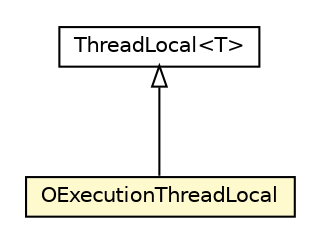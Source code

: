 #!/usr/local/bin/dot
#
# Class diagram 
# Generated by UMLGraph version R5_6-24-gf6e263 (http://www.umlgraph.org/)
#

digraph G {
	edge [fontname="Helvetica",fontsize=10,labelfontname="Helvetica",labelfontsize=10];
	node [fontname="Helvetica",fontsize=10,shape=plaintext];
	nodesep=0.25;
	ranksep=0.5;
	// com.orientechnologies.orient.core.db.OExecutionThreadLocal
	c1717416 [label=<<table title="com.orientechnologies.orient.core.db.OExecutionThreadLocal" border="0" cellborder="1" cellspacing="0" cellpadding="2" port="p" bgcolor="lemonChiffon" href="./OExecutionThreadLocal.html">
		<tr><td><table border="0" cellspacing="0" cellpadding="1">
<tr><td align="center" balign="center"> OExecutionThreadLocal </td></tr>
		</table></td></tr>
		</table>>, URL="./OExecutionThreadLocal.html", fontname="Helvetica", fontcolor="black", fontsize=10.0];
	//com.orientechnologies.orient.core.db.OExecutionThreadLocal extends java.lang.ThreadLocal<com.orientechnologies.orient.core.db.OExecutionThreadLocal.OExecutionThreadData>
	c1719236:p -> c1717416:p [dir=back,arrowtail=empty];
	// java.lang.ThreadLocal<T>
	c1719236 [label=<<table title="java.lang.ThreadLocal" border="0" cellborder="1" cellspacing="0" cellpadding="2" port="p" href="http://java.sun.com/j2se/1.4.2/docs/api/java/lang/ThreadLocal.html">
		<tr><td><table border="0" cellspacing="0" cellpadding="1">
<tr><td align="center" balign="center"> ThreadLocal&lt;T&gt; </td></tr>
		</table></td></tr>
		</table>>, URL="http://java.sun.com/j2se/1.4.2/docs/api/java/lang/ThreadLocal.html", fontname="Helvetica", fontcolor="black", fontsize=10.0];
}

